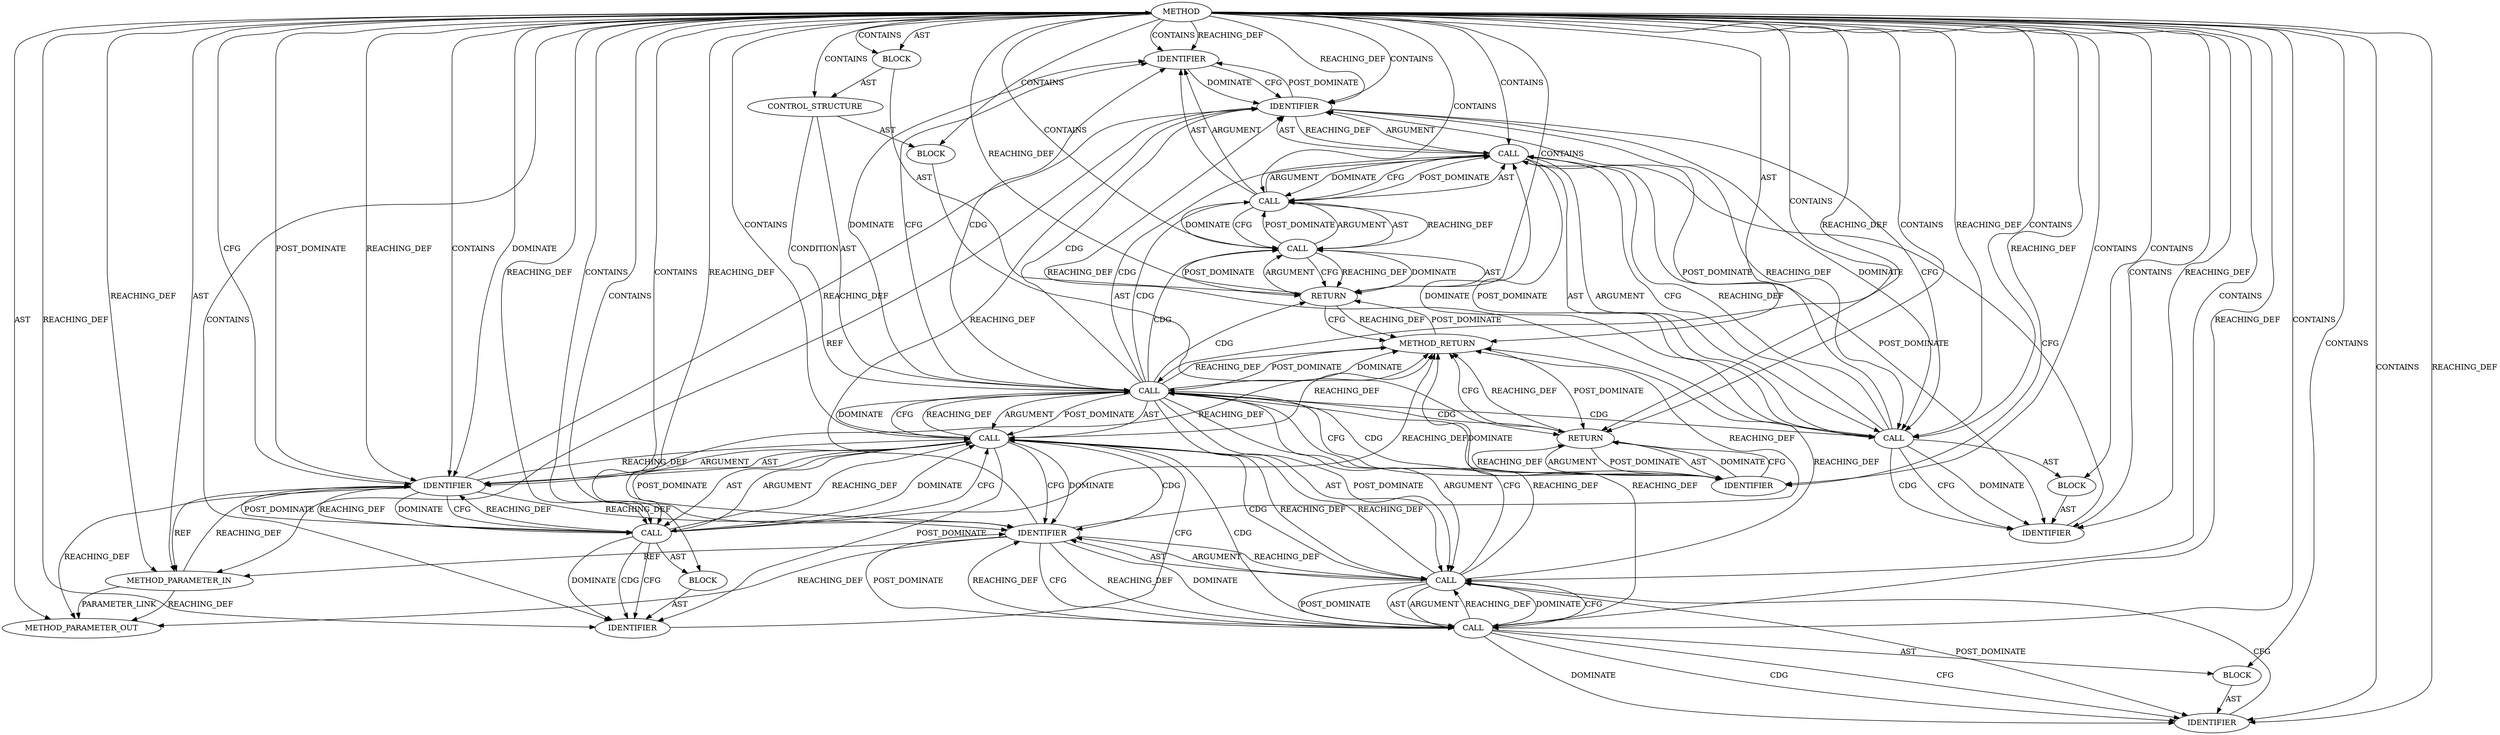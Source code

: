 digraph {
  44 [label=METHOD COLUMN_NUMBER=1 LINE_NUMBER=74 COLUMN_NUMBER_END=19 IS_EXTERNAL=false SIGNATURE="const struct tls_cipher_desc get_cipher_desc (u16)" NAME="get_cipher_desc" AST_PARENT_TYPE="TYPE_DECL" AST_PARENT_FULL_NAME="tls.h:<global>" ORDER=5 CODE="static inline const struct tls_cipher_desc *get_cipher_desc(u16 cipher_type)
{
	if (cipher_type < TLS_CIPHER_MIN || cipher_type > TLS_CIPHER_MAX)
		return NULL;

	return &tls_cipher_desc[cipher_type - TLS_CIPHER_MIN];
}" FULL_NAME="get_cipher_desc" LINE_NUMBER_END=76 FILENAME="tls.h"]
  21147 [label=METHOD_PARAMETER_OUT ORDER=1 CODE="u16 cipher_type" IS_VARIADIC=false COLUMN_NUMBER=61 LINE_NUMBER=74 TYPE_FULL_NAME="u16" EVALUATION_STRATEGY="BY_VALUE" INDEX=1 NAME="cipher_type"]
  65 [label=IDENTIFIER ORDER=1 ARGUMENT_INDEX=1 CODE="tls_cipher_desc" COLUMN_NUMBER=10 LINE_NUMBER=79 TYPE_FULL_NAME="tls_cipher_desc[TLS_CIPHER_MAX+1-TLS_CIPHER_MIN]" NAME="tls_cipher_desc"]
  49 [label=CALL ORDER=1 ARGUMENT_INDEX=1 CODE="cipher_type < TLS_CIPHER_MIN" COLUMN_NUMBER=6 METHOD_FULL_NAME="<operator>.lessThan" LINE_NUMBER=76 TYPE_FULL_NAME="<empty>" DISPATCH_TYPE="STATIC_DISPATCH" SIGNATURE="" NAME="<operator>.lessThan"]
  50 [label=IDENTIFIER ORDER=1 ARGUMENT_INDEX=1 CODE="cipher_type" COLUMN_NUMBER=6 LINE_NUMBER=76 TYPE_FULL_NAME="u16" NAME="cipher_type"]
  55 [label=IDENTIFIER ORDER=1 ARGUMENT_INDEX=1 CODE="cipher_type" COLUMN_NUMBER=38 LINE_NUMBER=76 TYPE_FULL_NAME="u16" NAME="cipher_type"]
  60 [label=RETURN ORDER=1 ARGUMENT_INDEX=1 CODE="return NULL;" COLUMN_NUMBER=3 LINE_NUMBER=77]
  69 [label=BLOCK ORDER=1 ARGUMENT_INDEX=1 CODE="<empty>" TYPE_FULL_NAME="void"]
  46 [label=BLOCK ORDER=2 ARGUMENT_INDEX=-1 CODE="{
	if (cipher_type < TLS_CIPHER_MIN || cipher_type > TLS_CIPHER_MAX)
		return NULL;

	return &tls_cipher_desc[cipher_type - TLS_CIPHER_MIN];
}" COLUMN_NUMBER=1 LINE_NUMBER=75 TYPE_FULL_NAME="void"]
  67 [label=IDENTIFIER ORDER=1 ARGUMENT_INDEX=1 CODE="cipher_type" COLUMN_NUMBER=26 LINE_NUMBER=79 TYPE_FULL_NAME="u16" NAME="cipher_type"]
  56 [label=CALL ORDER=2 ARGUMENT_INDEX=2 CODE="TLS_CIPHER_MAX" COLUMN_NUMBER=52 METHOD_FULL_NAME="tls.h:71:71:TLS_CIPHER_MAX:0" LINE_NUMBER=76 TYPE_FULL_NAME="ANY" DISPATCH_TYPE="INLINED" SIGNATURE="" NAME="TLS_CIPHER_MAX"]
  70 [label=IDENTIFIER ORDER=1 ARGUMENT_INDEX=1 CODE="TLS_CIPHER_AES_GCM_128" COLUMN_NUMBER=40 LINE_NUMBER=79 TYPE_FULL_NAME="ANY" NAME="TLS_CIPHER_AES_GCM_128"]
  47 [label=CONTROL_STRUCTURE CONTROL_STRUCTURE_TYPE="IF" ORDER=1 PARSER_TYPE_NAME="CASTIfStatement" ARGUMENT_INDEX=-1 CODE="if (cipher_type < TLS_CIPHER_MIN || cipher_type > TLS_CIPHER_MAX)" COLUMN_NUMBER=2 LINE_NUMBER=76]
  45 [label=METHOD_PARAMETER_IN ORDER=1 CODE="u16 cipher_type" IS_VARIADIC=false COLUMN_NUMBER=61 LINE_NUMBER=74 TYPE_FULL_NAME="u16" EVALUATION_STRATEGY="BY_VALUE" INDEX=1 NAME="cipher_type"]
  68 [label=CALL ORDER=2 ARGUMENT_INDEX=2 CODE="TLS_CIPHER_MIN" COLUMN_NUMBER=40 METHOD_FULL_NAME="tls.h:70:70:TLS_CIPHER_MIN:0" LINE_NUMBER=79 TYPE_FULL_NAME="ANY" DISPATCH_TYPE="INLINED" SIGNATURE="" NAME="TLS_CIPHER_MIN"]
  54 [label=CALL ORDER=2 ARGUMENT_INDEX=2 CODE="cipher_type > TLS_CIPHER_MAX" COLUMN_NUMBER=38 METHOD_FULL_NAME="<operator>.greaterThan" LINE_NUMBER=76 TYPE_FULL_NAME="<empty>" DISPATCH_TYPE="STATIC_DISPATCH" SIGNATURE="" NAME="<operator>.greaterThan"]
  57 [label=BLOCK ORDER=1 ARGUMENT_INDEX=1 CODE="<empty>" TYPE_FULL_NAME="void"]
  71 [label=METHOD_RETURN ORDER=3 CODE="RET" COLUMN_NUMBER=1 LINE_NUMBER=74 TYPE_FULL_NAME="const struct tls_cipher_desc" EVALUATION_STRATEGY="BY_VALUE"]
  58 [label=IDENTIFIER ORDER=1 ARGUMENT_INDEX=1 CODE="TLS_CIPHER_ARIA_GCM_256" COLUMN_NUMBER=52 LINE_NUMBER=76 TYPE_FULL_NAME="ANY" NAME="TLS_CIPHER_ARIA_GCM_256"]
  59 [label=BLOCK ORDER=2 ARGUMENT_INDEX=-1 CODE="<empty>" COLUMN_NUMBER=3 LINE_NUMBER=77 TYPE_FULL_NAME="void"]
  66 [label=CALL ORDER=2 ARGUMENT_INDEX=2 CODE="cipher_type - TLS_CIPHER_MIN" COLUMN_NUMBER=26 METHOD_FULL_NAME="<operator>.subtraction" LINE_NUMBER=79 TYPE_FULL_NAME="<empty>" DISPATCH_TYPE="STATIC_DISPATCH" SIGNATURE="" NAME="<operator>.subtraction"]
  62 [label=RETURN ORDER=2 ARGUMENT_INDEX=-1 CODE="return &tls_cipher_desc[cipher_type - TLS_CIPHER_MIN];" COLUMN_NUMBER=2 LINE_NUMBER=79]
  52 [label=BLOCK ORDER=1 ARGUMENT_INDEX=1 CODE="<empty>" TYPE_FULL_NAME="void"]
  63 [label=CALL ORDER=1 ARGUMENT_INDEX=-1 CODE="&tls_cipher_desc[cipher_type - TLS_CIPHER_MIN]" COLUMN_NUMBER=9 METHOD_FULL_NAME="<operator>.addressOf" LINE_NUMBER=79 TYPE_FULL_NAME="<empty>" DISPATCH_TYPE="STATIC_DISPATCH" SIGNATURE="" NAME="<operator>.addressOf"]
  53 [label=IDENTIFIER ORDER=1 ARGUMENT_INDEX=1 CODE="TLS_CIPHER_AES_GCM_128" COLUMN_NUMBER=20 LINE_NUMBER=76 TYPE_FULL_NAME="ANY" NAME="TLS_CIPHER_AES_GCM_128"]
  48 [label=CALL ORDER=1 ARGUMENT_INDEX=-1 CODE="cipher_type < TLS_CIPHER_MIN || cipher_type > TLS_CIPHER_MAX" COLUMN_NUMBER=6 METHOD_FULL_NAME="<operator>.logicalOr" LINE_NUMBER=76 TYPE_FULL_NAME="<empty>" DISPATCH_TYPE="STATIC_DISPATCH" SIGNATURE="" NAME="<operator>.logicalOr"]
  51 [label=CALL ORDER=2 ARGUMENT_INDEX=2 CODE="TLS_CIPHER_MIN" COLUMN_NUMBER=20 METHOD_FULL_NAME="tls.h:70:70:TLS_CIPHER_MIN:0" LINE_NUMBER=76 TYPE_FULL_NAME="ANY" DISPATCH_TYPE="INLINED" SIGNATURE="" NAME="TLS_CIPHER_MIN"]
  64 [label=CALL ORDER=1 ARGUMENT_INDEX=1 CODE="tls_cipher_desc[cipher_type - TLS_CIPHER_MIN]" COLUMN_NUMBER=10 METHOD_FULL_NAME="<operator>.indirectIndexAccess" LINE_NUMBER=79 TYPE_FULL_NAME="<empty>" DISPATCH_TYPE="STATIC_DISPATCH" SIGNATURE="" NAME="<operator>.indirectIndexAccess"]
  61 [label=IDENTIFIER ORDER=1 ARGUMENT_INDEX=-1 CODE="NULL" COLUMN_NUMBER=10 LINE_NUMBER=77 TYPE_FULL_NAME="ANY" NAME="NULL"]
  49 -> 54 [label=CDG ]
  44 -> 57 [label=CONTAINS ]
  44 -> 59 [label=CONTAINS ]
  48 -> 65 [label=DOMINATE ]
  44 -> 71 [label=AST ]
  44 -> 70 [label=CONTAINS ]
  55 -> 71 [label=REACHING_DEF VARIABLE="cipher_type"]
  44 -> 48 [label=CONTAINS ]
  64 -> 65 [label=ARGUMENT ]
  44 -> 66 [label=CONTAINS ]
  51 -> 50 [label=REACHING_DEF VARIABLE="TLS_CIPHER_MIN"]
  50 -> 51 [label=REACHING_DEF VARIABLE="cipher_type"]
  68 -> 67 [label=REACHING_DEF VARIABLE="TLS_CIPHER_MIN"]
  49 -> 54 [label=REACHING_DEF VARIABLE="cipher_type < TLS_CIPHER_MIN"]
  55 -> 56 [label=CFG ]
  54 -> 49 [label=REACHING_DEF VARIABLE="cipher_type > TLS_CIPHER_MAX"]
  66 -> 67 [label=ARGUMENT ]
  54 -> 48 [label=CFG ]
  44 -> 51 [label=REACHING_DEF VARIABLE=""]
  60 -> 71 [label=CFG ]
  50 -> 44 [label=POST_DOMINATE ]
  44 -> 55 [label=CONTAINS ]
  64 -> 66 [label=POST_DOMINATE ]
  44 -> 63 [label=CONTAINS ]
  48 -> 65 [label=CFG ]
  71 -> 60 [label=POST_DOMINATE ]
  44 -> 52 [label=CONTAINS ]
  48 -> 63 [label=CDG ]
  66 -> 68 [label=POST_DOMINATE ]
  44 -> 53 [label=REACHING_DEF VARIABLE=""]
  49 -> 48 [label=DOMINATE ]
  64 -> 66 [label=AST ]
  68 -> 69 [label=AST ]
  51 -> 71 [label=REACHING_DEF VARIABLE="TLS_CIPHER_MIN"]
  52 -> 53 [label=AST ]
  48 -> 66 [label=CDG ]
  68 -> 66 [label=REACHING_DEF VARIABLE="TLS_CIPHER_MIN"]
  47 -> 59 [label=AST ]
  55 -> 45 [label=REF ]
  49 -> 51 [label=ARGUMENT ]
  51 -> 53 [label=CDG ]
  44 -> 68 [label=REACHING_DEF VARIABLE=""]
  44 -> 67 [label=REACHING_DEF VARIABLE=""]
  56 -> 58 [label=CFG ]
  45 -> 21147 [label=REACHING_DEF VARIABLE="cipher_type"]
  44 -> 58 [label=CONTAINS ]
  68 -> 66 [label=CFG ]
  60 -> 71 [label=REACHING_DEF VARIABLE="<RET>"]
  69 -> 70 [label=AST ]
  56 -> 55 [label=POST_DOMINATE ]
  64 -> 63 [label=REACHING_DEF VARIABLE="tls_cipher_desc[cipher_type - TLS_CIPHER_MIN]"]
  59 -> 60 [label=AST ]
  67 -> 68 [label=REACHING_DEF VARIABLE="cipher_type"]
  49 -> 51 [label=POST_DOMINATE ]
  68 -> 70 [label=CFG ]
  55 -> 67 [label=REACHING_DEF VARIABLE="cipher_type"]
  54 -> 58 [label=POST_DOMINATE ]
  48 -> 61 [label=CFG ]
  47 -> 48 [label=CONDITION ]
  58 -> 54 [label=CFG ]
  61 -> 60 [label=DOMINATE ]
  49 -> 53 [label=POST_DOMINATE ]
  66 -> 67 [label=AST ]
  56 -> 54 [label=REACHING_DEF VARIABLE="TLS_CIPHER_MAX"]
  46 -> 47 [label=AST ]
  68 -> 66 [label=DOMINATE ]
  44 -> 62 [label=REACHING_DEF VARIABLE=""]
  63 -> 62 [label=CFG ]
  62 -> 63 [label=AST ]
  50 -> 51 [label=DOMINATE ]
  48 -> 71 [label=DOMINATE ]
  54 -> 55 [label=AST ]
  49 -> 71 [label=REACHING_DEF VARIABLE="cipher_type < TLS_CIPHER_MIN"]
  44 -> 54 [label=CONTAINS ]
  44 -> 65 [label=REACHING_DEF VARIABLE=""]
  48 -> 61 [label=CDG ]
  44 -> 46 [label=CONTAINS ]
  48 -> 62 [label=CDG ]
  44 -> 50 [label=CFG ]
  51 -> 49 [label=REACHING_DEF VARIABLE="TLS_CIPHER_MIN"]
  48 -> 60 [label=CDG ]
  64 -> 66 [label=ARGUMENT ]
  44 -> 65 [label=CONTAINS ]
  54 -> 56 [label=ARGUMENT ]
  44 -> 45 [label=REACHING_DEF VARIABLE=""]
  49 -> 55 [label=CDG ]
  44 -> 50 [label=REACHING_DEF VARIABLE=""]
  54 -> 48 [label=REACHING_DEF VARIABLE="cipher_type > TLS_CIPHER_MAX"]
  70 -> 66 [label=CFG ]
  46 -> 62 [label=AST ]
  56 -> 57 [label=AST ]
  64 -> 65 [label=AST ]
  48 -> 49 [label=AST ]
  66 -> 68 [label=AST ]
  68 -> 67 [label=POST_DOMINATE ]
  49 -> 51 [label=AST ]
  61 -> 60 [label=CFG ]
  44 -> 62 [label=CONTAINS ]
  67 -> 68 [label=DOMINATE ]
  44 -> 61 [label=REACHING_DEF VARIABLE=""]
  51 -> 49 [label=DOMINATE ]
  56 -> 55 [label=REACHING_DEF VARIABLE="TLS_CIPHER_MAX"]
  56 -> 54 [label=DOMINATE ]
  44 -> 58 [label=REACHING_DEF VARIABLE=""]
  60 -> 61 [label=ARGUMENT ]
  48 -> 71 [label=REACHING_DEF VARIABLE="cipher_type < TLS_CIPHER_MIN || cipher_type > TLS_CIPHER_MAX"]
  44 -> 51 [label=CONTAINS ]
  50 -> 49 [label=REACHING_DEF VARIABLE="cipher_type"]
  71 -> 48 [label=POST_DOMINATE ]
  44 -> 56 [label=CONTAINS ]
  49 -> 50 [label=ARGUMENT ]
  44 -> 67 [label=CONTAINS ]
  48 -> 54 [label=AST ]
  62 -> 71 [label=REACHING_DEF VARIABLE="<RET>"]
  56 -> 58 [label=DOMINATE ]
  68 -> 70 [label=DOMINATE ]
  71 -> 62 [label=POST_DOMINATE ]
  45 -> 21147 [label=PARAMETER_LINK ]
  60 -> 61 [label=POST_DOMINATE ]
  49 -> 48 [label=CFG ]
  48 -> 68 [label=CDG ]
  64 -> 63 [label=CFG ]
  51 -> 50 [label=POST_DOMINATE ]
  50 -> 55 [label=REACHING_DEF VARIABLE="cipher_type"]
  65 -> 67 [label=DOMINATE ]
  51 -> 49 [label=CFG ]
  50 -> 51 [label=CFG ]
  44 -> 68 [label=CONTAINS ]
  44 -> 47 [label=CONTAINS ]
  51 -> 53 [label=CFG ]
  50 -> 71 [label=REACHING_DEF VARIABLE="cipher_type"]
  66 -> 64 [label=DOMINATE ]
  44 -> 49 [label=CONTAINS ]
  61 -> 60 [label=REACHING_DEF VARIABLE="NULL"]
  64 -> 63 [label=DOMINATE ]
  63 -> 62 [label=REACHING_DEF VARIABLE="&tls_cipher_desc[cipher_type - TLS_CIPHER_MIN]"]
  48 -> 67 [label=CDG ]
  50 -> 67 [label=REACHING_DEF VARIABLE="cipher_type"]
  44 -> 56 [label=REACHING_DEF VARIABLE=""]
  54 -> 56 [label=POST_DOMINATE ]
  67 -> 45 [label=REF ]
  62 -> 71 [label=CFG ]
  44 -> 45 [label=AST ]
  62 -> 63 [label=POST_DOMINATE ]
  54 -> 56 [label=AST ]
  60 -> 61 [label=AST ]
  56 -> 71 [label=REACHING_DEF VARIABLE="TLS_CIPHER_MAX"]
  49 -> 56 [label=CDG ]
  49 -> 48 [label=REACHING_DEF VARIABLE="cipher_type < TLS_CIPHER_MIN"]
  56 -> 54 [label=CFG ]
  68 -> 70 [label=CDG ]
  55 -> 56 [label=REACHING_DEF VARIABLE="cipher_type"]
  63 -> 62 [label=DOMINATE ]
  55 -> 21147 [label=REACHING_DEF VARIABLE="cipher_type"]
  48 -> 49 [label=ARGUMENT ]
  63 -> 64 [label=POST_DOMINATE ]
  44 -> 64 [label=CONTAINS ]
  66 -> 64 [label=CFG ]
  63 -> 64 [label=ARGUMENT ]
  44 -> 61 [label=CONTAINS ]
  49 -> 55 [label=CFG ]
  48 -> 49 [label=POST_DOMINATE ]
  44 -> 21147 [label=AST ]
  44 -> 60 [label=REACHING_DEF VARIABLE=""]
  50 -> 21147 [label=REACHING_DEF VARIABLE="cipher_type"]
  50 -> 45 [label=REF ]
  44 -> 55 [label=REACHING_DEF VARIABLE=""]
  44 -> 50 [label=CONTAINS ]
  55 -> 56 [label=DOMINATE ]
  48 -> 54 [label=ARGUMENT ]
  44 -> 53 [label=CONTAINS ]
  51 -> 52 [label=AST ]
  44 -> 69 [label=CONTAINS ]
  49 -> 50 [label=AST ]
  66 -> 68 [label=ARGUMENT ]
  47 -> 48 [label=AST ]
  44 -> 60 [label=CONTAINS ]
  44 -> 46 [label=AST ]
  62 -> 63 [label=ARGUMENT ]
  67 -> 66 [label=REACHING_DEF VARIABLE="cipher_type"]
  56 -> 58 [label=CDG ]
  65 -> 67 [label=CFG ]
  48 -> 54 [label=POST_DOMINATE ]
  51 -> 53 [label=DOMINATE ]
  54 -> 55 [label=ARGUMENT ]
  67 -> 65 [label=POST_DOMINATE ]
  55 -> 54 [label=REACHING_DEF VARIABLE="cipher_type"]
  48 -> 65 [label=CDG ]
  53 -> 49 [label=CFG ]
  48 -> 61 [label=DOMINATE ]
  45 -> 50 [label=REACHING_DEF VARIABLE="cipher_type"]
  48 -> 64 [label=CDG ]
  66 -> 70 [label=POST_DOMINATE ]
  49 -> 55 [label=DOMINATE ]
  57 -> 58 [label=AST ]
  44 -> 50 [label=DOMINATE ]
  63 -> 64 [label=AST ]
  54 -> 71 [label=REACHING_DEF VARIABLE="cipher_type > TLS_CIPHER_MAX"]
  67 -> 68 [label=CFG ]
  44 -> 70 [label=REACHING_DEF VARIABLE=""]
}

